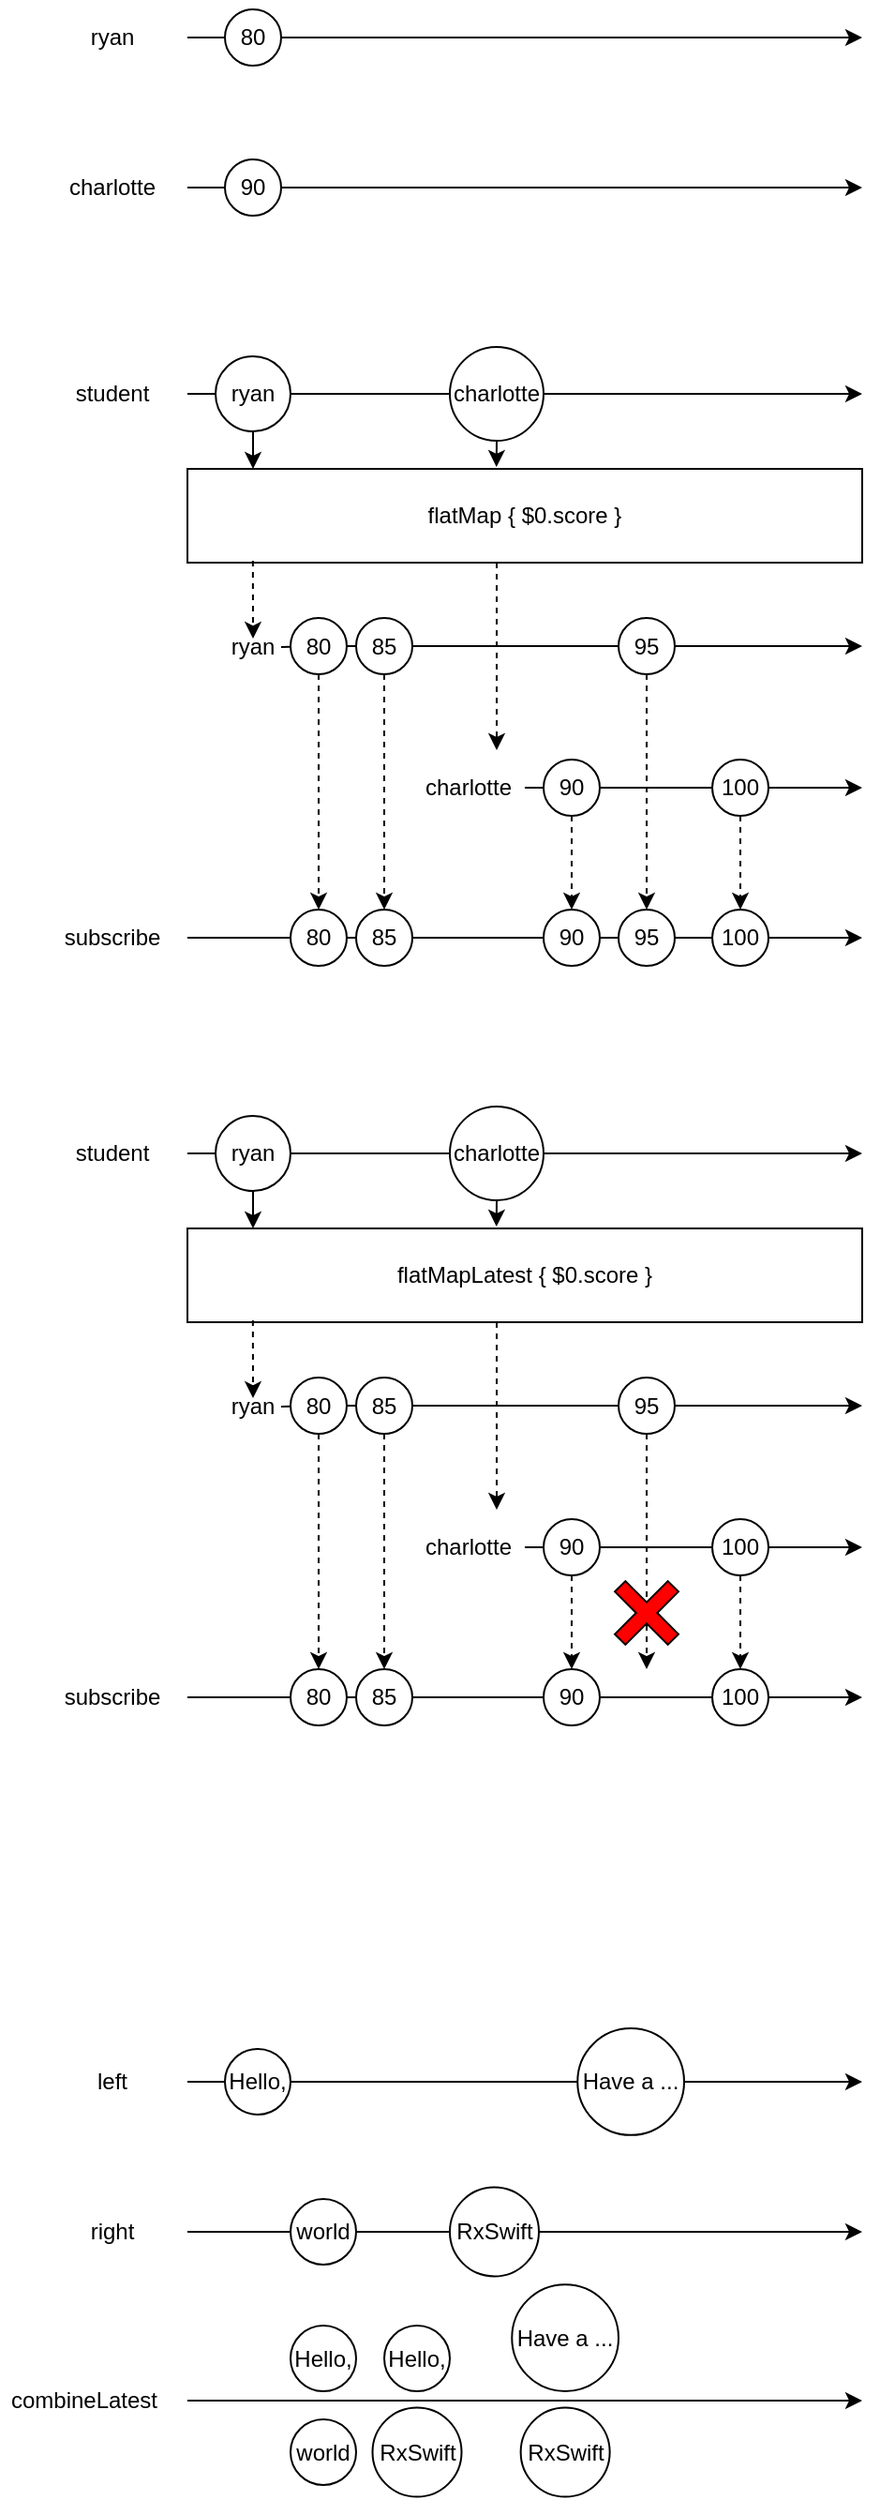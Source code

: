 <mxfile version="16.5.1" type="device"><diagram id="vi-RAAzWFr4hs8hMA4zx" name="페이지-1"><mxGraphModel dx="1106" dy="852" grid="1" gridSize="10" guides="1" tooltips="1" connect="1" arrows="1" fold="1" page="1" pageScale="1" pageWidth="827" pageHeight="1169" math="0" shadow="0"><root><mxCell id="0"/><mxCell id="1" parent="0"/><mxCell id="9dJvyjRdHx77Mk-_yIk9-1" value="" style="endArrow=classic;html=1;rounded=0;startArrow=none;" edge="1" parent="1" source="9dJvyjRdHx77Mk-_yIk9-4"><mxGeometry width="50" height="50" relative="1" as="geometry"><mxPoint x="160" y="240" as="sourcePoint"/><mxPoint x="520" y="240" as="targetPoint"/></mxGeometry></mxCell><mxCell id="9dJvyjRdHx77Mk-_yIk9-2" value="ryan" style="text;html=1;strokeColor=none;fillColor=none;align=center;verticalAlign=middle;whiteSpace=wrap;rounded=0;" vertex="1" parent="1"><mxGeometry x="90" y="220" width="60" height="40" as="geometry"/></mxCell><mxCell id="9dJvyjRdHx77Mk-_yIk9-4" value="80" style="ellipse;whiteSpace=wrap;html=1;aspect=fixed;" vertex="1" parent="1"><mxGeometry x="180" y="225" width="30" height="30" as="geometry"/></mxCell><mxCell id="9dJvyjRdHx77Mk-_yIk9-5" value="" style="endArrow=none;html=1;rounded=0;" edge="1" parent="1" target="9dJvyjRdHx77Mk-_yIk9-4"><mxGeometry width="50" height="50" relative="1" as="geometry"><mxPoint x="160" y="240" as="sourcePoint"/><mxPoint x="520" y="240" as="targetPoint"/></mxGeometry></mxCell><mxCell id="9dJvyjRdHx77Mk-_yIk9-6" value="" style="endArrow=classic;html=1;rounded=0;startArrow=none;" edge="1" parent="1" source="9dJvyjRdHx77Mk-_yIk9-8"><mxGeometry width="50" height="50" relative="1" as="geometry"><mxPoint x="160" y="320" as="sourcePoint"/><mxPoint x="520" y="320" as="targetPoint"/></mxGeometry></mxCell><mxCell id="9dJvyjRdHx77Mk-_yIk9-7" value="charlotte" style="text;html=1;strokeColor=none;fillColor=none;align=center;verticalAlign=middle;whiteSpace=wrap;rounded=0;" vertex="1" parent="1"><mxGeometry x="90" y="300" width="60" height="40" as="geometry"/></mxCell><mxCell id="9dJvyjRdHx77Mk-_yIk9-8" value="90" style="ellipse;whiteSpace=wrap;html=1;aspect=fixed;" vertex="1" parent="1"><mxGeometry x="180" y="305" width="30" height="30" as="geometry"/></mxCell><mxCell id="9dJvyjRdHx77Mk-_yIk9-9" value="" style="endArrow=none;html=1;rounded=0;" edge="1" parent="1" target="9dJvyjRdHx77Mk-_yIk9-8"><mxGeometry width="50" height="50" relative="1" as="geometry"><mxPoint x="160" y="320" as="sourcePoint"/><mxPoint x="520" y="320" as="targetPoint"/></mxGeometry></mxCell><mxCell id="9dJvyjRdHx77Mk-_yIk9-10" value="" style="endArrow=classic;html=1;rounded=0;startArrow=none;" edge="1" parent="1" source="9dJvyjRdHx77Mk-_yIk9-17"><mxGeometry width="50" height="50" relative="1" as="geometry"><mxPoint x="160" y="430" as="sourcePoint"/><mxPoint x="520" y="430" as="targetPoint"/></mxGeometry></mxCell><mxCell id="9dJvyjRdHx77Mk-_yIk9-11" value="student" style="text;html=1;strokeColor=none;fillColor=none;align=center;verticalAlign=middle;whiteSpace=wrap;rounded=0;" vertex="1" parent="1"><mxGeometry x="90" y="410" width="60" height="40" as="geometry"/></mxCell><mxCell id="9dJvyjRdHx77Mk-_yIk9-14" value="flatMap { $0.score }" style="rounded=0;whiteSpace=wrap;html=1;" vertex="1" parent="1"><mxGeometry x="160" y="470" width="360" height="50" as="geometry"/></mxCell><mxCell id="9dJvyjRdHx77Mk-_yIk9-15" value="ryan" style="ellipse;whiteSpace=wrap;html=1;aspect=fixed;" vertex="1" parent="1"><mxGeometry x="175" y="410" width="40" height="40" as="geometry"/></mxCell><mxCell id="9dJvyjRdHx77Mk-_yIk9-16" value="" style="endArrow=none;html=1;rounded=0;startArrow=none;" edge="1" parent="1" target="9dJvyjRdHx77Mk-_yIk9-15"><mxGeometry width="50" height="50" relative="1" as="geometry"><mxPoint x="160" y="430" as="sourcePoint"/><mxPoint x="520" y="430" as="targetPoint"/></mxGeometry></mxCell><mxCell id="9dJvyjRdHx77Mk-_yIk9-17" value="charlotte" style="ellipse;whiteSpace=wrap;html=1;aspect=fixed;" vertex="1" parent="1"><mxGeometry x="300" y="405" width="50" height="50" as="geometry"/></mxCell><mxCell id="9dJvyjRdHx77Mk-_yIk9-18" value="" style="endArrow=none;html=1;rounded=0;startArrow=none;" edge="1" parent="1" source="9dJvyjRdHx77Mk-_yIk9-15" target="9dJvyjRdHx77Mk-_yIk9-17"><mxGeometry width="50" height="50" relative="1" as="geometry"><mxPoint x="215" y="430" as="sourcePoint"/><mxPoint x="520" y="430" as="targetPoint"/></mxGeometry></mxCell><mxCell id="9dJvyjRdHx77Mk-_yIk9-19" value="" style="endArrow=classic;html=1;rounded=0;exitX=0.5;exitY=1;exitDx=0;exitDy=0;" edge="1" parent="1" source="9dJvyjRdHx77Mk-_yIk9-15"><mxGeometry width="50" height="50" relative="1" as="geometry"><mxPoint x="390" y="460" as="sourcePoint"/><mxPoint x="195" y="470" as="targetPoint"/></mxGeometry></mxCell><mxCell id="9dJvyjRdHx77Mk-_yIk9-20" value="" style="endArrow=classic;html=1;rounded=0;exitX=0.5;exitY=1;exitDx=0;exitDy=0;entryX=0.458;entryY=-0.02;entryDx=0;entryDy=0;entryPerimeter=0;" edge="1" parent="1" source="9dJvyjRdHx77Mk-_yIk9-17" target="9dJvyjRdHx77Mk-_yIk9-14"><mxGeometry width="50" height="50" relative="1" as="geometry"><mxPoint x="390" y="460" as="sourcePoint"/><mxPoint x="440" y="410" as="targetPoint"/></mxGeometry></mxCell><mxCell id="9dJvyjRdHx77Mk-_yIk9-25" value="" style="endArrow=classic;html=1;rounded=0;startArrow=none;" edge="1" parent="1" source="9dJvyjRdHx77Mk-_yIk9-35"><mxGeometry width="50" height="50" relative="1" as="geometry"><mxPoint x="160" y="564.5" as="sourcePoint"/><mxPoint x="520" y="564.5" as="targetPoint"/></mxGeometry></mxCell><mxCell id="9dJvyjRdHx77Mk-_yIk9-26" value="ryan" style="text;html=1;strokeColor=none;fillColor=none;align=center;verticalAlign=middle;whiteSpace=wrap;rounded=0;" vertex="1" parent="1"><mxGeometry x="165" y="545" width="60" height="40" as="geometry"/></mxCell><mxCell id="9dJvyjRdHx77Mk-_yIk9-27" value="80" style="ellipse;whiteSpace=wrap;html=1;aspect=fixed;" vertex="1" parent="1"><mxGeometry x="215" y="549.5" width="30" height="30" as="geometry"/></mxCell><mxCell id="9dJvyjRdHx77Mk-_yIk9-28" value="" style="endArrow=none;html=1;rounded=0;" edge="1" parent="1" target="9dJvyjRdHx77Mk-_yIk9-27"><mxGeometry width="50" height="50" relative="1" as="geometry"><mxPoint x="210" y="565" as="sourcePoint"/><mxPoint x="520" y="564.5" as="targetPoint"/></mxGeometry></mxCell><mxCell id="9dJvyjRdHx77Mk-_yIk9-29" value="85" style="ellipse;whiteSpace=wrap;html=1;aspect=fixed;" vertex="1" parent="1"><mxGeometry x="250" y="549.5" width="30" height="30" as="geometry"/></mxCell><mxCell id="9dJvyjRdHx77Mk-_yIk9-30" value="" style="endArrow=none;html=1;rounded=0;startArrow=none;" edge="1" parent="1" source="9dJvyjRdHx77Mk-_yIk9-27" target="9dJvyjRdHx77Mk-_yIk9-29"><mxGeometry width="50" height="50" relative="1" as="geometry"><mxPoint x="210" y="564.5" as="sourcePoint"/><mxPoint x="520" y="564.5" as="targetPoint"/></mxGeometry></mxCell><mxCell id="9dJvyjRdHx77Mk-_yIk9-31" value="" style="endArrow=classic;html=1;rounded=0;startArrow=none;" edge="1" parent="1" source="9dJvyjRdHx77Mk-_yIk9-37"><mxGeometry width="50" height="50" relative="1" as="geometry"><mxPoint x="160" y="640" as="sourcePoint"/><mxPoint x="520" y="640" as="targetPoint"/></mxGeometry></mxCell><mxCell id="9dJvyjRdHx77Mk-_yIk9-32" value="charlotte" style="text;html=1;strokeColor=none;fillColor=none;align=center;verticalAlign=middle;whiteSpace=wrap;rounded=0;" vertex="1" parent="1"><mxGeometry x="280" y="620" width="60" height="40" as="geometry"/></mxCell><mxCell id="9dJvyjRdHx77Mk-_yIk9-33" value="90" style="ellipse;whiteSpace=wrap;html=1;aspect=fixed;" vertex="1" parent="1"><mxGeometry x="350" y="625" width="30" height="30" as="geometry"/></mxCell><mxCell id="9dJvyjRdHx77Mk-_yIk9-34" value="" style="endArrow=none;html=1;rounded=0;" edge="1" parent="1" target="9dJvyjRdHx77Mk-_yIk9-33"><mxGeometry width="50" height="50" relative="1" as="geometry"><mxPoint x="340" y="640" as="sourcePoint"/><mxPoint x="520" y="640" as="targetPoint"/></mxGeometry></mxCell><mxCell id="9dJvyjRdHx77Mk-_yIk9-35" value="95" style="ellipse;whiteSpace=wrap;html=1;aspect=fixed;" vertex="1" parent="1"><mxGeometry x="390" y="549.5" width="30" height="30" as="geometry"/></mxCell><mxCell id="9dJvyjRdHx77Mk-_yIk9-36" value="" style="endArrow=none;html=1;rounded=0;startArrow=none;" edge="1" parent="1" source="9dJvyjRdHx77Mk-_yIk9-29" target="9dJvyjRdHx77Mk-_yIk9-35"><mxGeometry width="50" height="50" relative="1" as="geometry"><mxPoint x="280" y="564.5" as="sourcePoint"/><mxPoint x="520" y="564.5" as="targetPoint"/></mxGeometry></mxCell><mxCell id="9dJvyjRdHx77Mk-_yIk9-37" value="100" style="ellipse;whiteSpace=wrap;html=1;aspect=fixed;" vertex="1" parent="1"><mxGeometry x="440" y="625" width="30" height="30" as="geometry"/></mxCell><mxCell id="9dJvyjRdHx77Mk-_yIk9-38" value="" style="endArrow=none;html=1;rounded=0;startArrow=none;" edge="1" parent="1" source="9dJvyjRdHx77Mk-_yIk9-33" target="9dJvyjRdHx77Mk-_yIk9-37"><mxGeometry width="50" height="50" relative="1" as="geometry"><mxPoint x="340" y="640" as="sourcePoint"/><mxPoint x="520" y="640" as="targetPoint"/></mxGeometry></mxCell><mxCell id="9dJvyjRdHx77Mk-_yIk9-43" value="" style="endArrow=classic;html=1;rounded=0;startArrow=none;" edge="1" parent="1" source="9dJvyjRdHx77Mk-_yIk9-54"><mxGeometry width="50" height="50" relative="1" as="geometry"><mxPoint x="160" y="720" as="sourcePoint"/><mxPoint x="520" y="720" as="targetPoint"/></mxGeometry></mxCell><mxCell id="9dJvyjRdHx77Mk-_yIk9-44" value="subscribe" style="text;html=1;strokeColor=none;fillColor=none;align=center;verticalAlign=middle;whiteSpace=wrap;rounded=0;" vertex="1" parent="1"><mxGeometry x="90" y="700" width="60" height="40" as="geometry"/></mxCell><mxCell id="9dJvyjRdHx77Mk-_yIk9-45" value="" style="endArrow=classic;html=1;rounded=0;exitX=0.5;exitY=1;exitDx=0;exitDy=0;entryX=0.5;entryY=0;entryDx=0;entryDy=0;dashed=1;" edge="1" parent="1" source="9dJvyjRdHx77Mk-_yIk9-27" target="9dJvyjRdHx77Mk-_yIk9-46"><mxGeometry width="50" height="50" relative="1" as="geometry"><mxPoint x="390" y="580" as="sourcePoint"/><mxPoint x="195" y="700" as="targetPoint"/></mxGeometry></mxCell><mxCell id="9dJvyjRdHx77Mk-_yIk9-46" value="80" style="ellipse;whiteSpace=wrap;html=1;aspect=fixed;" vertex="1" parent="1"><mxGeometry x="215" y="705" width="30" height="30" as="geometry"/></mxCell><mxCell id="9dJvyjRdHx77Mk-_yIk9-47" value="" style="endArrow=none;html=1;rounded=0;" edge="1" parent="1" target="9dJvyjRdHx77Mk-_yIk9-46"><mxGeometry width="50" height="50" relative="1" as="geometry"><mxPoint x="160" y="720" as="sourcePoint"/><mxPoint x="520" y="720" as="targetPoint"/></mxGeometry></mxCell><mxCell id="9dJvyjRdHx77Mk-_yIk9-48" value="85" style="ellipse;whiteSpace=wrap;html=1;aspect=fixed;" vertex="1" parent="1"><mxGeometry x="250" y="705" width="30" height="30" as="geometry"/></mxCell><mxCell id="9dJvyjRdHx77Mk-_yIk9-49" value="" style="endArrow=none;html=1;rounded=0;startArrow=none;" edge="1" parent="1" source="9dJvyjRdHx77Mk-_yIk9-46" target="9dJvyjRdHx77Mk-_yIk9-48"><mxGeometry width="50" height="50" relative="1" as="geometry"><mxPoint x="210" y="720" as="sourcePoint"/><mxPoint x="520" y="720" as="targetPoint"/></mxGeometry></mxCell><mxCell id="9dJvyjRdHx77Mk-_yIk9-50" value="90" style="ellipse;whiteSpace=wrap;html=1;aspect=fixed;" vertex="1" parent="1"><mxGeometry x="350" y="705" width="30" height="30" as="geometry"/></mxCell><mxCell id="9dJvyjRdHx77Mk-_yIk9-51" value="" style="endArrow=none;html=1;rounded=0;startArrow=none;" edge="1" parent="1" source="9dJvyjRdHx77Mk-_yIk9-48" target="9dJvyjRdHx77Mk-_yIk9-50"><mxGeometry width="50" height="50" relative="1" as="geometry"><mxPoint x="280" y="720" as="sourcePoint"/><mxPoint x="520" y="720" as="targetPoint"/></mxGeometry></mxCell><mxCell id="9dJvyjRdHx77Mk-_yIk9-52" value="95" style="ellipse;whiteSpace=wrap;html=1;aspect=fixed;" vertex="1" parent="1"><mxGeometry x="390" y="705" width="30" height="30" as="geometry"/></mxCell><mxCell id="9dJvyjRdHx77Mk-_yIk9-53" value="" style="endArrow=none;html=1;rounded=0;startArrow=none;" edge="1" parent="1" source="9dJvyjRdHx77Mk-_yIk9-50" target="9dJvyjRdHx77Mk-_yIk9-52"><mxGeometry width="50" height="50" relative="1" as="geometry"><mxPoint x="340" y="720" as="sourcePoint"/><mxPoint x="520" y="720" as="targetPoint"/></mxGeometry></mxCell><mxCell id="9dJvyjRdHx77Mk-_yIk9-54" value="100" style="ellipse;whiteSpace=wrap;html=1;aspect=fixed;" vertex="1" parent="1"><mxGeometry x="440" y="705" width="30" height="30" as="geometry"/></mxCell><mxCell id="9dJvyjRdHx77Mk-_yIk9-55" value="" style="endArrow=none;html=1;rounded=0;startArrow=none;" edge="1" parent="1" source="9dJvyjRdHx77Mk-_yIk9-52" target="9dJvyjRdHx77Mk-_yIk9-54"><mxGeometry width="50" height="50" relative="1" as="geometry"><mxPoint x="420" y="720" as="sourcePoint"/><mxPoint x="520" y="720" as="targetPoint"/></mxGeometry></mxCell><mxCell id="9dJvyjRdHx77Mk-_yIk9-56" value="" style="endArrow=classic;html=1;rounded=0;exitX=0.5;exitY=1;exitDx=0;exitDy=0;entryX=0.5;entryY=0;entryDx=0;entryDy=0;dashed=1;" edge="1" parent="1" source="9dJvyjRdHx77Mk-_yIk9-29" target="9dJvyjRdHx77Mk-_yIk9-48"><mxGeometry width="50" height="50" relative="1" as="geometry"><mxPoint x="390" y="580" as="sourcePoint"/><mxPoint x="440" y="530" as="targetPoint"/></mxGeometry></mxCell><mxCell id="9dJvyjRdHx77Mk-_yIk9-57" value="" style="endArrow=classic;html=1;rounded=0;exitX=0.5;exitY=1;exitDx=0;exitDy=0;dashed=1;" edge="1" parent="1" source="9dJvyjRdHx77Mk-_yIk9-33" target="9dJvyjRdHx77Mk-_yIk9-50"><mxGeometry width="50" height="50" relative="1" as="geometry"><mxPoint x="275" y="589.5" as="sourcePoint"/><mxPoint x="275" y="715" as="targetPoint"/></mxGeometry></mxCell><mxCell id="9dJvyjRdHx77Mk-_yIk9-58" value="" style="endArrow=classic;html=1;rounded=0;exitX=0.5;exitY=1;exitDx=0;exitDy=0;entryX=0.5;entryY=0;entryDx=0;entryDy=0;dashed=1;" edge="1" parent="1" source="9dJvyjRdHx77Mk-_yIk9-35" target="9dJvyjRdHx77Mk-_yIk9-52"><mxGeometry width="50" height="50" relative="1" as="geometry"><mxPoint x="335" y="665" as="sourcePoint"/><mxPoint x="335" y="715" as="targetPoint"/></mxGeometry></mxCell><mxCell id="9dJvyjRdHx77Mk-_yIk9-59" value="" style="endArrow=classic;html=1;rounded=0;exitX=0.5;exitY=1;exitDx=0;exitDy=0;entryX=0.5;entryY=0;entryDx=0;entryDy=0;dashed=1;" edge="1" parent="1" source="9dJvyjRdHx77Mk-_yIk9-37" target="9dJvyjRdHx77Mk-_yIk9-54"><mxGeometry width="50" height="50" relative="1" as="geometry"><mxPoint x="415" y="589.5" as="sourcePoint"/><mxPoint x="415" y="715" as="targetPoint"/></mxGeometry></mxCell><mxCell id="9dJvyjRdHx77Mk-_yIk9-60" value="" style="endArrow=classic;html=1;rounded=0;exitX=0.097;exitY=0.98;exitDx=0;exitDy=0;dashed=1;exitPerimeter=0;entryX=0.5;entryY=0.388;entryDx=0;entryDy=0;entryPerimeter=0;" edge="1" parent="1" source="9dJvyjRdHx77Mk-_yIk9-14" target="9dJvyjRdHx77Mk-_yIk9-26"><mxGeometry width="50" height="50" relative="1" as="geometry"><mxPoint x="205" y="589.5" as="sourcePoint"/><mxPoint x="195" y="540" as="targetPoint"/></mxGeometry></mxCell><mxCell id="9dJvyjRdHx77Mk-_yIk9-61" value="" style="endArrow=classic;html=1;rounded=0;dashed=1;entryX=0.75;entryY=0;entryDx=0;entryDy=0;" edge="1" parent="1" target="9dJvyjRdHx77Mk-_yIk9-32"><mxGeometry width="50" height="50" relative="1" as="geometry"><mxPoint x="325" y="520" as="sourcePoint"/><mxPoint x="440" y="530" as="targetPoint"/></mxGeometry></mxCell><mxCell id="9dJvyjRdHx77Mk-_yIk9-62" value="" style="endArrow=classic;html=1;rounded=0;startArrow=none;" edge="1" parent="1" source="9dJvyjRdHx77Mk-_yIk9-67"><mxGeometry width="50" height="50" relative="1" as="geometry"><mxPoint x="160" y="835" as="sourcePoint"/><mxPoint x="520" y="835" as="targetPoint"/></mxGeometry></mxCell><mxCell id="9dJvyjRdHx77Mk-_yIk9-63" value="student" style="text;html=1;strokeColor=none;fillColor=none;align=center;verticalAlign=middle;whiteSpace=wrap;rounded=0;" vertex="1" parent="1"><mxGeometry x="90" y="815" width="60" height="40" as="geometry"/></mxCell><mxCell id="9dJvyjRdHx77Mk-_yIk9-64" value="flatMapLatest { $0.score }" style="rounded=0;whiteSpace=wrap;html=1;" vertex="1" parent="1"><mxGeometry x="160" y="875" width="360" height="50" as="geometry"/></mxCell><mxCell id="9dJvyjRdHx77Mk-_yIk9-65" value="ryan" style="ellipse;whiteSpace=wrap;html=1;aspect=fixed;" vertex="1" parent="1"><mxGeometry x="175" y="815" width="40" height="40" as="geometry"/></mxCell><mxCell id="9dJvyjRdHx77Mk-_yIk9-66" value="" style="endArrow=none;html=1;rounded=0;startArrow=none;" edge="1" parent="1" target="9dJvyjRdHx77Mk-_yIk9-65"><mxGeometry width="50" height="50" relative="1" as="geometry"><mxPoint x="160" y="835" as="sourcePoint"/><mxPoint x="520" y="835" as="targetPoint"/></mxGeometry></mxCell><mxCell id="9dJvyjRdHx77Mk-_yIk9-67" value="charlotte" style="ellipse;whiteSpace=wrap;html=1;aspect=fixed;" vertex="1" parent="1"><mxGeometry x="300" y="810" width="50" height="50" as="geometry"/></mxCell><mxCell id="9dJvyjRdHx77Mk-_yIk9-68" value="" style="endArrow=none;html=1;rounded=0;startArrow=none;" edge="1" parent="1" source="9dJvyjRdHx77Mk-_yIk9-65" target="9dJvyjRdHx77Mk-_yIk9-67"><mxGeometry width="50" height="50" relative="1" as="geometry"><mxPoint x="215" y="835" as="sourcePoint"/><mxPoint x="520" y="835" as="targetPoint"/></mxGeometry></mxCell><mxCell id="9dJvyjRdHx77Mk-_yIk9-69" value="" style="endArrow=classic;html=1;rounded=0;exitX=0.5;exitY=1;exitDx=0;exitDy=0;" edge="1" parent="1" source="9dJvyjRdHx77Mk-_yIk9-65"><mxGeometry width="50" height="50" relative="1" as="geometry"><mxPoint x="390" y="865" as="sourcePoint"/><mxPoint x="195" y="875" as="targetPoint"/></mxGeometry></mxCell><mxCell id="9dJvyjRdHx77Mk-_yIk9-70" value="" style="endArrow=classic;html=1;rounded=0;exitX=0.5;exitY=1;exitDx=0;exitDy=0;entryX=0.458;entryY=-0.02;entryDx=0;entryDy=0;entryPerimeter=0;" edge="1" parent="1" source="9dJvyjRdHx77Mk-_yIk9-67" target="9dJvyjRdHx77Mk-_yIk9-64"><mxGeometry width="50" height="50" relative="1" as="geometry"><mxPoint x="390" y="865" as="sourcePoint"/><mxPoint x="440" y="815" as="targetPoint"/></mxGeometry></mxCell><mxCell id="9dJvyjRdHx77Mk-_yIk9-71" value="" style="endArrow=classic;html=1;rounded=0;startArrow=none;" edge="1" parent="1" source="9dJvyjRdHx77Mk-_yIk9-81"><mxGeometry width="50" height="50" relative="1" as="geometry"><mxPoint x="160" y="969.5" as="sourcePoint"/><mxPoint x="520" y="969.5" as="targetPoint"/></mxGeometry></mxCell><mxCell id="9dJvyjRdHx77Mk-_yIk9-72" value="ryan" style="text;html=1;strokeColor=none;fillColor=none;align=center;verticalAlign=middle;whiteSpace=wrap;rounded=0;" vertex="1" parent="1"><mxGeometry x="165" y="950" width="60" height="40" as="geometry"/></mxCell><mxCell id="9dJvyjRdHx77Mk-_yIk9-73" value="80" style="ellipse;whiteSpace=wrap;html=1;aspect=fixed;" vertex="1" parent="1"><mxGeometry x="215" y="954.5" width="30" height="30" as="geometry"/></mxCell><mxCell id="9dJvyjRdHx77Mk-_yIk9-74" value="" style="endArrow=none;html=1;rounded=0;" edge="1" parent="1" target="9dJvyjRdHx77Mk-_yIk9-73"><mxGeometry width="50" height="50" relative="1" as="geometry"><mxPoint x="210" y="970" as="sourcePoint"/><mxPoint x="520" y="969.5" as="targetPoint"/></mxGeometry></mxCell><mxCell id="9dJvyjRdHx77Mk-_yIk9-75" value="85" style="ellipse;whiteSpace=wrap;html=1;aspect=fixed;" vertex="1" parent="1"><mxGeometry x="250" y="954.5" width="30" height="30" as="geometry"/></mxCell><mxCell id="9dJvyjRdHx77Mk-_yIk9-76" value="" style="endArrow=none;html=1;rounded=0;startArrow=none;" edge="1" parent="1" source="9dJvyjRdHx77Mk-_yIk9-73" target="9dJvyjRdHx77Mk-_yIk9-75"><mxGeometry width="50" height="50" relative="1" as="geometry"><mxPoint x="210" y="969.5" as="sourcePoint"/><mxPoint x="520" y="969.5" as="targetPoint"/></mxGeometry></mxCell><mxCell id="9dJvyjRdHx77Mk-_yIk9-77" value="" style="endArrow=classic;html=1;rounded=0;startArrow=none;" edge="1" parent="1" source="9dJvyjRdHx77Mk-_yIk9-83"><mxGeometry width="50" height="50" relative="1" as="geometry"><mxPoint x="160" y="1045" as="sourcePoint"/><mxPoint x="520" y="1045" as="targetPoint"/></mxGeometry></mxCell><mxCell id="9dJvyjRdHx77Mk-_yIk9-78" value="charlotte" style="text;html=1;strokeColor=none;fillColor=none;align=center;verticalAlign=middle;whiteSpace=wrap;rounded=0;" vertex="1" parent="1"><mxGeometry x="280" y="1025" width="60" height="40" as="geometry"/></mxCell><mxCell id="9dJvyjRdHx77Mk-_yIk9-79" value="90" style="ellipse;whiteSpace=wrap;html=1;aspect=fixed;" vertex="1" parent="1"><mxGeometry x="350" y="1030" width="30" height="30" as="geometry"/></mxCell><mxCell id="9dJvyjRdHx77Mk-_yIk9-80" value="" style="endArrow=none;html=1;rounded=0;" edge="1" parent="1" target="9dJvyjRdHx77Mk-_yIk9-79"><mxGeometry width="50" height="50" relative="1" as="geometry"><mxPoint x="340" y="1045" as="sourcePoint"/><mxPoint x="520" y="1045" as="targetPoint"/></mxGeometry></mxCell><mxCell id="9dJvyjRdHx77Mk-_yIk9-81" value="95" style="ellipse;whiteSpace=wrap;html=1;aspect=fixed;" vertex="1" parent="1"><mxGeometry x="390" y="954.5" width="30" height="30" as="geometry"/></mxCell><mxCell id="9dJvyjRdHx77Mk-_yIk9-82" value="" style="endArrow=none;html=1;rounded=0;startArrow=none;" edge="1" parent="1" source="9dJvyjRdHx77Mk-_yIk9-75" target="9dJvyjRdHx77Mk-_yIk9-81"><mxGeometry width="50" height="50" relative="1" as="geometry"><mxPoint x="280" y="969.5" as="sourcePoint"/><mxPoint x="520" y="969.5" as="targetPoint"/></mxGeometry></mxCell><mxCell id="9dJvyjRdHx77Mk-_yIk9-83" value="100" style="ellipse;whiteSpace=wrap;html=1;aspect=fixed;" vertex="1" parent="1"><mxGeometry x="440" y="1030" width="30" height="30" as="geometry"/></mxCell><mxCell id="9dJvyjRdHx77Mk-_yIk9-84" value="" style="endArrow=none;html=1;rounded=0;startArrow=none;" edge="1" parent="1" source="9dJvyjRdHx77Mk-_yIk9-79" target="9dJvyjRdHx77Mk-_yIk9-83"><mxGeometry width="50" height="50" relative="1" as="geometry"><mxPoint x="340" y="1045" as="sourcePoint"/><mxPoint x="520" y="1045" as="targetPoint"/></mxGeometry></mxCell><mxCell id="9dJvyjRdHx77Mk-_yIk9-85" value="" style="endArrow=classic;html=1;rounded=0;startArrow=none;" edge="1" parent="1" source="9dJvyjRdHx77Mk-_yIk9-96"><mxGeometry width="50" height="50" relative="1" as="geometry"><mxPoint x="160" y="1125" as="sourcePoint"/><mxPoint x="520" y="1125" as="targetPoint"/></mxGeometry></mxCell><mxCell id="9dJvyjRdHx77Mk-_yIk9-86" value="subscribe" style="text;html=1;strokeColor=none;fillColor=none;align=center;verticalAlign=middle;whiteSpace=wrap;rounded=0;" vertex="1" parent="1"><mxGeometry x="90" y="1105" width="60" height="40" as="geometry"/></mxCell><mxCell id="9dJvyjRdHx77Mk-_yIk9-87" value="" style="endArrow=classic;html=1;rounded=0;exitX=0.5;exitY=1;exitDx=0;exitDy=0;entryX=0.5;entryY=0;entryDx=0;entryDy=0;dashed=1;" edge="1" parent="1" source="9dJvyjRdHx77Mk-_yIk9-73" target="9dJvyjRdHx77Mk-_yIk9-88"><mxGeometry width="50" height="50" relative="1" as="geometry"><mxPoint x="390" y="985" as="sourcePoint"/><mxPoint x="195" y="1105" as="targetPoint"/></mxGeometry></mxCell><mxCell id="9dJvyjRdHx77Mk-_yIk9-88" value="80" style="ellipse;whiteSpace=wrap;html=1;aspect=fixed;" vertex="1" parent="1"><mxGeometry x="215" y="1110" width="30" height="30" as="geometry"/></mxCell><mxCell id="9dJvyjRdHx77Mk-_yIk9-89" value="" style="endArrow=none;html=1;rounded=0;" edge="1" parent="1" target="9dJvyjRdHx77Mk-_yIk9-88"><mxGeometry width="50" height="50" relative="1" as="geometry"><mxPoint x="160" y="1125" as="sourcePoint"/><mxPoint x="520" y="1125" as="targetPoint"/></mxGeometry></mxCell><mxCell id="9dJvyjRdHx77Mk-_yIk9-90" value="85" style="ellipse;whiteSpace=wrap;html=1;aspect=fixed;" vertex="1" parent="1"><mxGeometry x="250" y="1110" width="30" height="30" as="geometry"/></mxCell><mxCell id="9dJvyjRdHx77Mk-_yIk9-91" value="" style="endArrow=none;html=1;rounded=0;startArrow=none;" edge="1" parent="1" source="9dJvyjRdHx77Mk-_yIk9-88" target="9dJvyjRdHx77Mk-_yIk9-90"><mxGeometry width="50" height="50" relative="1" as="geometry"><mxPoint x="210" y="1125" as="sourcePoint"/><mxPoint x="520" y="1125" as="targetPoint"/></mxGeometry></mxCell><mxCell id="9dJvyjRdHx77Mk-_yIk9-92" value="90" style="ellipse;whiteSpace=wrap;html=1;aspect=fixed;" vertex="1" parent="1"><mxGeometry x="350" y="1110" width="30" height="30" as="geometry"/></mxCell><mxCell id="9dJvyjRdHx77Mk-_yIk9-93" value="" style="endArrow=none;html=1;rounded=0;startArrow=none;" edge="1" parent="1" source="9dJvyjRdHx77Mk-_yIk9-90" target="9dJvyjRdHx77Mk-_yIk9-92"><mxGeometry width="50" height="50" relative="1" as="geometry"><mxPoint x="280" y="1125" as="sourcePoint"/><mxPoint x="520" y="1125" as="targetPoint"/></mxGeometry></mxCell><mxCell id="9dJvyjRdHx77Mk-_yIk9-96" value="100" style="ellipse;whiteSpace=wrap;html=1;aspect=fixed;" vertex="1" parent="1"><mxGeometry x="440" y="1110" width="30" height="30" as="geometry"/></mxCell><mxCell id="9dJvyjRdHx77Mk-_yIk9-97" value="" style="endArrow=none;html=1;rounded=0;startArrow=none;exitX=1;exitY=0.5;exitDx=0;exitDy=0;" edge="1" parent="1" source="9dJvyjRdHx77Mk-_yIk9-92" target="9dJvyjRdHx77Mk-_yIk9-96"><mxGeometry width="50" height="50" relative="1" as="geometry"><mxPoint x="420" y="1125" as="sourcePoint"/><mxPoint x="520" y="1125" as="targetPoint"/></mxGeometry></mxCell><mxCell id="9dJvyjRdHx77Mk-_yIk9-98" value="" style="endArrow=classic;html=1;rounded=0;exitX=0.5;exitY=1;exitDx=0;exitDy=0;entryX=0.5;entryY=0;entryDx=0;entryDy=0;dashed=1;" edge="1" parent="1" source="9dJvyjRdHx77Mk-_yIk9-75" target="9dJvyjRdHx77Mk-_yIk9-90"><mxGeometry width="50" height="50" relative="1" as="geometry"><mxPoint x="390" y="985" as="sourcePoint"/><mxPoint x="440" y="935" as="targetPoint"/></mxGeometry></mxCell><mxCell id="9dJvyjRdHx77Mk-_yIk9-99" value="" style="endArrow=classic;html=1;rounded=0;exitX=0.5;exitY=1;exitDx=0;exitDy=0;dashed=1;" edge="1" parent="1" source="9dJvyjRdHx77Mk-_yIk9-79" target="9dJvyjRdHx77Mk-_yIk9-92"><mxGeometry width="50" height="50" relative="1" as="geometry"><mxPoint x="275" y="994.5" as="sourcePoint"/><mxPoint x="275" y="1120" as="targetPoint"/></mxGeometry></mxCell><mxCell id="9dJvyjRdHx77Mk-_yIk9-100" value="" style="endArrow=classic;html=1;rounded=0;exitX=0.5;exitY=1;exitDx=0;exitDy=0;entryX=0.5;entryY=0;entryDx=0;entryDy=0;dashed=1;" edge="1" parent="1" source="9dJvyjRdHx77Mk-_yIk9-81"><mxGeometry width="50" height="50" relative="1" as="geometry"><mxPoint x="335" y="1070" as="sourcePoint"/><mxPoint x="405" y="1110" as="targetPoint"/></mxGeometry></mxCell><mxCell id="9dJvyjRdHx77Mk-_yIk9-101" value="" style="endArrow=classic;html=1;rounded=0;exitX=0.5;exitY=1;exitDx=0;exitDy=0;entryX=0.5;entryY=0;entryDx=0;entryDy=0;dashed=1;" edge="1" parent="1" source="9dJvyjRdHx77Mk-_yIk9-83" target="9dJvyjRdHx77Mk-_yIk9-96"><mxGeometry width="50" height="50" relative="1" as="geometry"><mxPoint x="415" y="994.5" as="sourcePoint"/><mxPoint x="415" y="1120" as="targetPoint"/></mxGeometry></mxCell><mxCell id="9dJvyjRdHx77Mk-_yIk9-102" value="" style="endArrow=classic;html=1;rounded=0;exitX=0.097;exitY=0.98;exitDx=0;exitDy=0;dashed=1;exitPerimeter=0;entryX=0.5;entryY=0.388;entryDx=0;entryDy=0;entryPerimeter=0;" edge="1" parent="1" source="9dJvyjRdHx77Mk-_yIk9-64" target="9dJvyjRdHx77Mk-_yIk9-72"><mxGeometry width="50" height="50" relative="1" as="geometry"><mxPoint x="205" y="994.5" as="sourcePoint"/><mxPoint x="195" y="945" as="targetPoint"/></mxGeometry></mxCell><mxCell id="9dJvyjRdHx77Mk-_yIk9-103" value="" style="endArrow=classic;html=1;rounded=0;dashed=1;entryX=0.75;entryY=0;entryDx=0;entryDy=0;" edge="1" parent="1" target="9dJvyjRdHx77Mk-_yIk9-78"><mxGeometry width="50" height="50" relative="1" as="geometry"><mxPoint x="325" y="925" as="sourcePoint"/><mxPoint x="440" y="935" as="targetPoint"/></mxGeometry></mxCell><mxCell id="9dJvyjRdHx77Mk-_yIk9-104" value="" style="shape=cross;whiteSpace=wrap;html=1;rotation=-45;fillColor=#FF0000;" vertex="1" parent="1"><mxGeometry x="385" y="1060" width="40" height="40" as="geometry"/></mxCell><mxCell id="9dJvyjRdHx77Mk-_yIk9-107" value="" style="endArrow=classic;html=1;rounded=0;startArrow=none;" edge="1" parent="1" source="9dJvyjRdHx77Mk-_yIk9-117"><mxGeometry width="50" height="50" relative="1" as="geometry"><mxPoint x="160" y="1330" as="sourcePoint"/><mxPoint x="520" y="1330" as="targetPoint"/></mxGeometry></mxCell><mxCell id="9dJvyjRdHx77Mk-_yIk9-108" value="left" style="text;html=1;strokeColor=none;fillColor=none;align=center;verticalAlign=middle;whiteSpace=wrap;rounded=0;" vertex="1" parent="1"><mxGeometry x="90" y="1310" width="60" height="40" as="geometry"/></mxCell><mxCell id="9dJvyjRdHx77Mk-_yIk9-109" value="Hello," style="ellipse;whiteSpace=wrap;html=1;aspect=fixed;" vertex="1" parent="1"><mxGeometry x="180" y="1312.5" width="35" height="35" as="geometry"/></mxCell><mxCell id="9dJvyjRdHx77Mk-_yIk9-110" value="" style="endArrow=none;html=1;rounded=0;" edge="1" parent="1" target="9dJvyjRdHx77Mk-_yIk9-109"><mxGeometry width="50" height="50" relative="1" as="geometry"><mxPoint x="160" y="1330" as="sourcePoint"/><mxPoint x="520" y="1330" as="targetPoint"/></mxGeometry></mxCell><mxCell id="9dJvyjRdHx77Mk-_yIk9-111" value="" style="endArrow=classic;html=1;rounded=0;startArrow=none;" edge="1" parent="1" source="9dJvyjRdHx77Mk-_yIk9-115"><mxGeometry width="50" height="50" relative="1" as="geometry"><mxPoint x="160" y="1410" as="sourcePoint"/><mxPoint x="520" y="1410" as="targetPoint"/></mxGeometry></mxCell><mxCell id="9dJvyjRdHx77Mk-_yIk9-112" value="right" style="text;html=1;strokeColor=none;fillColor=none;align=center;verticalAlign=middle;whiteSpace=wrap;rounded=0;" vertex="1" parent="1"><mxGeometry x="90" y="1390" width="60" height="40" as="geometry"/></mxCell><mxCell id="9dJvyjRdHx77Mk-_yIk9-113" value="world" style="ellipse;whiteSpace=wrap;html=1;aspect=fixed;" vertex="1" parent="1"><mxGeometry x="215" y="1392.5" width="35" height="35" as="geometry"/></mxCell><mxCell id="9dJvyjRdHx77Mk-_yIk9-114" value="" style="endArrow=none;html=1;rounded=0;" edge="1" parent="1" target="9dJvyjRdHx77Mk-_yIk9-113"><mxGeometry width="50" height="50" relative="1" as="geometry"><mxPoint x="160" y="1410" as="sourcePoint"/><mxPoint x="520" y="1410" as="targetPoint"/></mxGeometry></mxCell><mxCell id="9dJvyjRdHx77Mk-_yIk9-115" value="RxSwift" style="ellipse;whiteSpace=wrap;html=1;aspect=fixed;" vertex="1" parent="1"><mxGeometry x="300" y="1386.25" width="47.5" height="47.5" as="geometry"/></mxCell><mxCell id="9dJvyjRdHx77Mk-_yIk9-116" value="" style="endArrow=none;html=1;rounded=0;startArrow=none;" edge="1" parent="1" source="9dJvyjRdHx77Mk-_yIk9-113" target="9dJvyjRdHx77Mk-_yIk9-115"><mxGeometry width="50" height="50" relative="1" as="geometry"><mxPoint x="250" y="1410" as="sourcePoint"/><mxPoint x="520" y="1410" as="targetPoint"/></mxGeometry></mxCell><mxCell id="9dJvyjRdHx77Mk-_yIk9-117" value="Have a ..." style="ellipse;whiteSpace=wrap;html=1;aspect=fixed;" vertex="1" parent="1"><mxGeometry x="368.13" y="1301.56" width="56.87" height="56.87" as="geometry"/></mxCell><mxCell id="9dJvyjRdHx77Mk-_yIk9-118" value="" style="endArrow=none;html=1;rounded=0;startArrow=none;" edge="1" parent="1" source="9dJvyjRdHx77Mk-_yIk9-109" target="9dJvyjRdHx77Mk-_yIk9-117"><mxGeometry width="50" height="50" relative="1" as="geometry"><mxPoint x="215" y="1330" as="sourcePoint"/><mxPoint x="520" y="1330" as="targetPoint"/></mxGeometry></mxCell><mxCell id="9dJvyjRdHx77Mk-_yIk9-119" value="" style="endArrow=classic;html=1;rounded=0;startArrow=none;" edge="1" parent="1"><mxGeometry width="50" height="50" relative="1" as="geometry"><mxPoint x="160" y="1500" as="sourcePoint"/><mxPoint x="520" y="1500" as="targetPoint"/></mxGeometry></mxCell><mxCell id="9dJvyjRdHx77Mk-_yIk9-120" value="Hello," style="ellipse;whiteSpace=wrap;html=1;aspect=fixed;" vertex="1" parent="1"><mxGeometry x="215" y="1460" width="35" height="35" as="geometry"/></mxCell><mxCell id="9dJvyjRdHx77Mk-_yIk9-121" value="world" style="ellipse;whiteSpace=wrap;html=1;aspect=fixed;" vertex="1" parent="1"><mxGeometry x="215" y="1510" width="35" height="35" as="geometry"/></mxCell><mxCell id="9dJvyjRdHx77Mk-_yIk9-122" value="Hello," style="ellipse;whiteSpace=wrap;html=1;aspect=fixed;" vertex="1" parent="1"><mxGeometry x="265" y="1460" width="35" height="35" as="geometry"/></mxCell><mxCell id="9dJvyjRdHx77Mk-_yIk9-123" value="RxSwift" style="ellipse;whiteSpace=wrap;html=1;aspect=fixed;" vertex="1" parent="1"><mxGeometry x="258.75" y="1503.75" width="47.5" height="47.5" as="geometry"/></mxCell><mxCell id="9dJvyjRdHx77Mk-_yIk9-124" value="Have a ..." style="ellipse;whiteSpace=wrap;html=1;aspect=fixed;" vertex="1" parent="1"><mxGeometry x="333.13" y="1438.13" width="56.87" height="56.87" as="geometry"/></mxCell><mxCell id="9dJvyjRdHx77Mk-_yIk9-125" value="RxSwift" style="ellipse;whiteSpace=wrap;html=1;aspect=fixed;" vertex="1" parent="1"><mxGeometry x="337.82" y="1503.75" width="47.5" height="47.5" as="geometry"/></mxCell><mxCell id="9dJvyjRdHx77Mk-_yIk9-126" value="combineLatest" style="text;html=1;strokeColor=none;fillColor=none;align=center;verticalAlign=middle;whiteSpace=wrap;rounded=0;" vertex="1" parent="1"><mxGeometry x="60" y="1480" width="90" height="40" as="geometry"/></mxCell></root></mxGraphModel></diagram></mxfile>